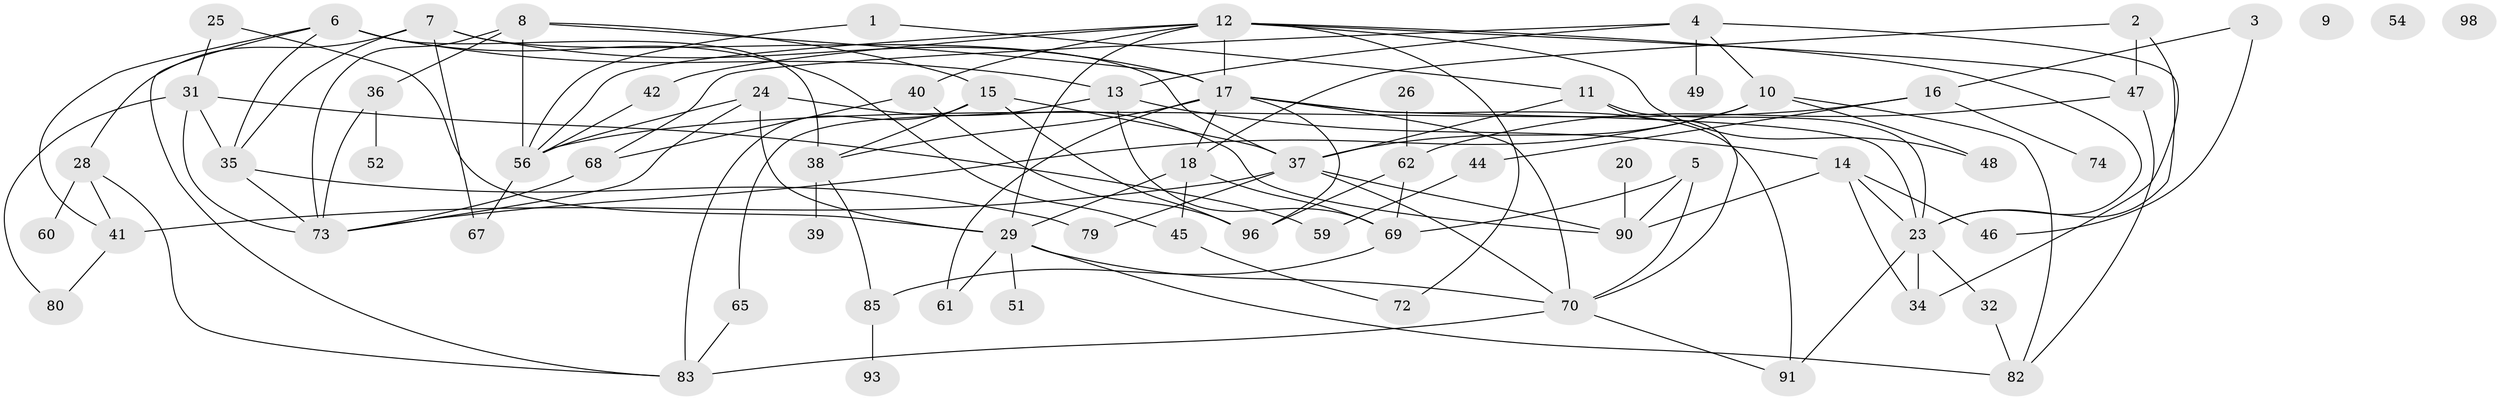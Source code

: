 // original degree distribution, {3: 0.24, 2: 0.21, 5: 0.12, 4: 0.22, 0: 0.03, 7: 0.03, 1: 0.13, 6: 0.02}
// Generated by graph-tools (version 1.1) at 2025/41/03/06/25 10:41:24]
// undirected, 68 vertices, 121 edges
graph export_dot {
graph [start="1"]
  node [color=gray90,style=filled];
  1 [super="+78"];
  2 [super="+33"];
  3 [super="+22"];
  4;
  5;
  6 [super="+21"];
  7 [super="+58"];
  8 [super="+71"];
  9;
  10 [super="+43"];
  11 [super="+64"];
  12 [super="+63"];
  13 [super="+19"];
  14 [super="+53"];
  15;
  16;
  17 [super="+89"];
  18 [super="+55"];
  20;
  23 [super="+27"];
  24 [super="+86"];
  25 [super="+30"];
  26;
  28 [super="+76"];
  29 [super="+97"];
  31 [super="+50"];
  32;
  34 [super="+84"];
  35 [super="+57"];
  36;
  37 [super="+75"];
  38 [super="+66"];
  39;
  40 [super="+77"];
  41 [super="+92"];
  42;
  44;
  45;
  46;
  47 [super="+87"];
  48;
  49;
  51;
  52;
  54;
  56 [super="+88"];
  59;
  60;
  61;
  62 [super="+81"];
  65;
  67;
  68;
  69;
  70 [super="+94"];
  72;
  73 [super="+100"];
  74;
  79;
  80;
  82;
  83 [super="+99"];
  85;
  90 [super="+95"];
  91;
  93;
  96;
  98;
  1 -- 56;
  1 -- 11;
  2 -- 23;
  2 -- 18;
  2 -- 47;
  3 -- 16;
  3 -- 46;
  4 -- 10;
  4 -- 34;
  4 -- 49;
  4 -- 68;
  4 -- 13;
  5 -- 69;
  5 -- 90;
  5 -- 70;
  6 -- 41;
  6 -- 45;
  6 -- 35;
  6 -- 38;
  6 -- 83;
  6 -- 13;
  7 -- 35;
  7 -- 37;
  7 -- 17;
  7 -- 67;
  7 -- 28;
  8 -- 15;
  8 -- 36;
  8 -- 73;
  8 -- 56;
  8 -- 17;
  10 -- 82;
  10 -- 48;
  10 -- 37;
  10 -- 73;
  11 -- 37;
  11 -- 70;
  11 -- 23;
  12 -- 17;
  12 -- 29;
  12 -- 42;
  12 -- 48;
  12 -- 56;
  12 -- 72;
  12 -- 47;
  12 -- 23;
  12 -- 40;
  13 -- 14;
  13 -- 65;
  13 -- 69;
  14 -- 46;
  14 -- 90;
  14 -- 23;
  14 -- 34;
  15 -- 38;
  15 -- 96;
  15 -- 83;
  15 -- 37;
  16 -- 44;
  16 -- 74;
  16 -- 56;
  17 -- 18;
  17 -- 23;
  17 -- 38;
  17 -- 96;
  17 -- 91;
  17 -- 61;
  17 -- 70;
  18 -- 29;
  18 -- 69;
  18 -- 45;
  20 -- 90;
  23 -- 91;
  23 -- 32;
  23 -- 34;
  24 -- 73;
  24 -- 56;
  24 -- 90 [weight=2];
  24 -- 29;
  25 -- 29;
  25 -- 31;
  26 -- 62;
  28 -- 41;
  28 -- 60;
  28 -- 83;
  29 -- 51;
  29 -- 70;
  29 -- 82;
  29 -- 61;
  31 -- 80;
  31 -- 59;
  31 -- 73;
  31 -- 35;
  32 -- 82;
  35 -- 79;
  35 -- 73;
  36 -- 52;
  36 -- 73;
  37 -- 79;
  37 -- 90;
  37 -- 41;
  37 -- 70;
  38 -- 39;
  38 -- 85;
  40 -- 96;
  40 -- 68;
  41 -- 80;
  42 -- 56;
  44 -- 59;
  45 -- 72;
  47 -- 82;
  47 -- 62;
  56 -- 67;
  62 -- 96;
  62 -- 69;
  65 -- 83;
  68 -- 73;
  69 -- 85;
  70 -- 91;
  70 -- 83;
  85 -- 93;
}
